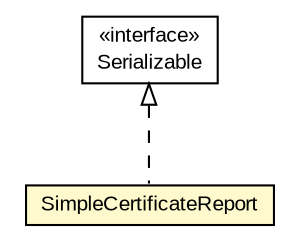 #!/usr/local/bin/dot
#
# Class diagram 
# Generated by UMLGraph version R5_6-24-gf6e263 (http://www.umlgraph.org/)
#

digraph G {
	edge [fontname="arial",fontsize=10,labelfontname="arial",labelfontsize=10];
	node [fontname="arial",fontsize=10,shape=plaintext];
	nodesep=0.25;
	ranksep=0.5;
	// eu.europa.esig.dss.jaxb.simplecertificatereport.SimpleCertificateReport
	c669983 [label=<<table title="eu.europa.esig.dss.jaxb.simplecertificatereport.SimpleCertificateReport" border="0" cellborder="1" cellspacing="0" cellpadding="2" port="p" bgcolor="lemonChiffon" href="./SimpleCertificateReport.html">
		<tr><td><table border="0" cellspacing="0" cellpadding="1">
<tr><td align="center" balign="center"> SimpleCertificateReport </td></tr>
		</table></td></tr>
		</table>>, URL="./SimpleCertificateReport.html", fontname="arial", fontcolor="black", fontsize=10.0];
	//eu.europa.esig.dss.jaxb.simplecertificatereport.SimpleCertificateReport implements java.io.Serializable
	c670534:p -> c669983:p [dir=back,arrowtail=empty,style=dashed];
	// java.io.Serializable
	c670534 [label=<<table title="java.io.Serializable" border="0" cellborder="1" cellspacing="0" cellpadding="2" port="p" href="http://java.sun.com/j2se/1.4.2/docs/api/java/io/Serializable.html">
		<tr><td><table border="0" cellspacing="0" cellpadding="1">
<tr><td align="center" balign="center"> &#171;interface&#187; </td></tr>
<tr><td align="center" balign="center"> Serializable </td></tr>
		</table></td></tr>
		</table>>, URL="http://java.sun.com/j2se/1.4.2/docs/api/java/io/Serializable.html", fontname="arial", fontcolor="black", fontsize=10.0];
}

